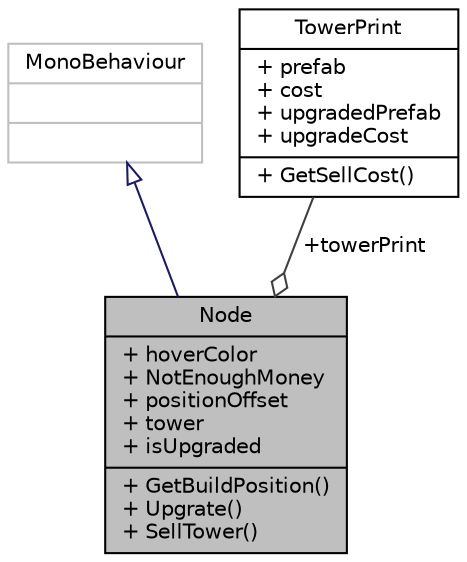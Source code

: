 digraph "Node"
{
 // LATEX_PDF_SIZE
  edge [fontname="Helvetica",fontsize="10",labelfontname="Helvetica",labelfontsize="10"];
  node [fontname="Helvetica",fontsize="10",shape=record];
  Node1 [label="{Node\n|+ hoverColor\l+ NotEnoughMoney\l+ positionOffset\l+ tower\l+ isUpgraded\l|+ GetBuildPosition()\l+ Upgrate()\l+ SellTower()\l}",height=0.2,width=0.4,color="black", fillcolor="grey75", style="filled", fontcolor="black",tooltip=" "];
  Node2 -> Node1 [dir="back",color="midnightblue",fontsize="10",style="solid",arrowtail="onormal",fontname="Helvetica"];
  Node2 [label="{MonoBehaviour\n||}",height=0.2,width=0.4,color="grey75", fillcolor="white", style="filled",tooltip=" "];
  Node3 -> Node1 [color="grey25",fontsize="10",style="solid",label=" +towerPrint" ,arrowhead="odiamond",fontname="Helvetica"];
  Node3 [label="{TowerPrint\n|+ prefab\l+ cost\l+ upgradedPrefab\l+ upgradeCost\l|+ GetSellCost()\l}",height=0.2,width=0.4,color="black", fillcolor="white", style="filled",URL="$class_tower_print.html",tooltip=" "];
}
